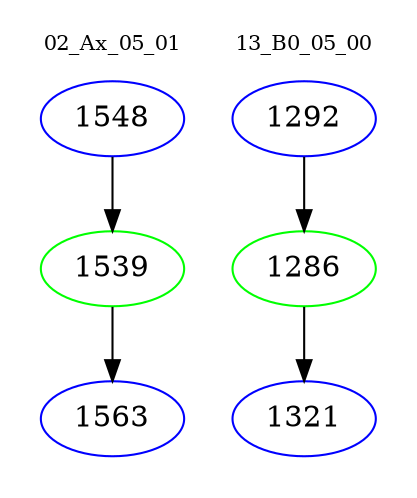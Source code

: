 digraph{
subgraph cluster_0 {
color = white
label = "02_Ax_05_01";
fontsize=10;
T0_1548 [label="1548", color="blue"]
T0_1548 -> T0_1539 [color="black"]
T0_1539 [label="1539", color="green"]
T0_1539 -> T0_1563 [color="black"]
T0_1563 [label="1563", color="blue"]
}
subgraph cluster_1 {
color = white
label = "13_B0_05_00";
fontsize=10;
T1_1292 [label="1292", color="blue"]
T1_1292 -> T1_1286 [color="black"]
T1_1286 [label="1286", color="green"]
T1_1286 -> T1_1321 [color="black"]
T1_1321 [label="1321", color="blue"]
}
}
